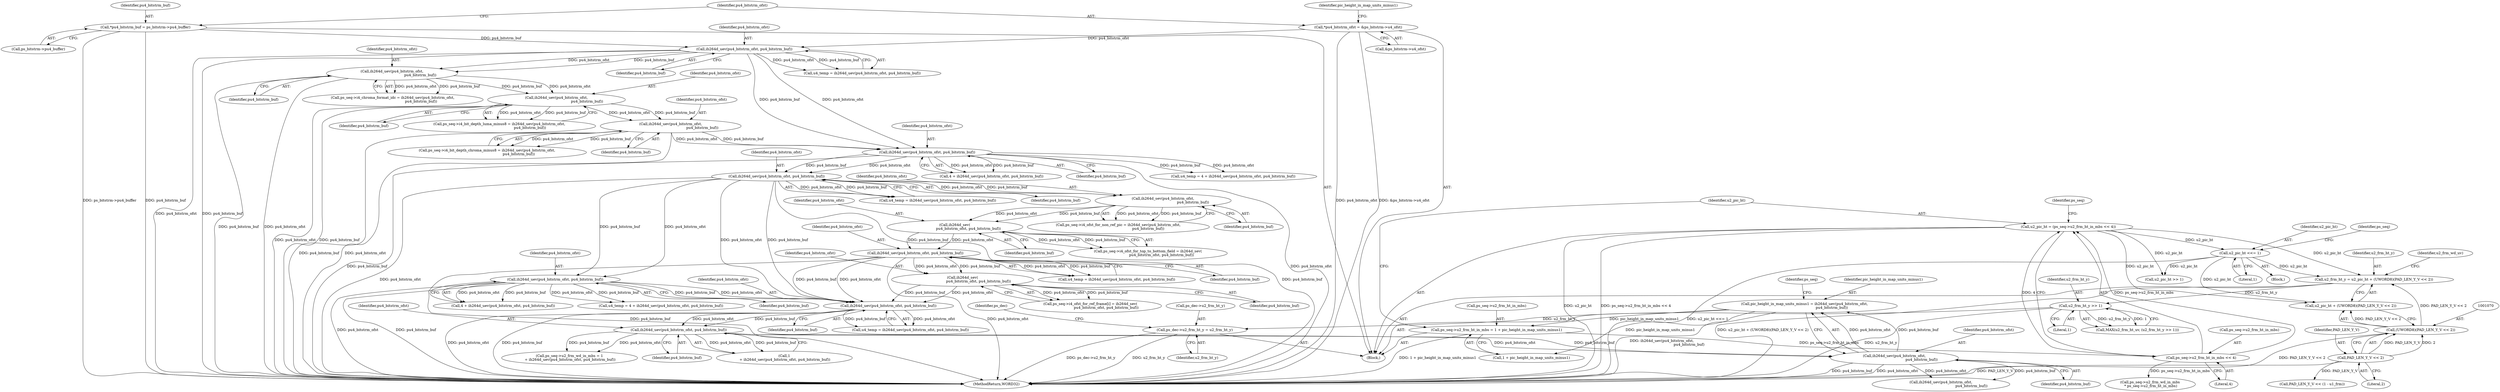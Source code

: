digraph "0_Android_42cf02965b11c397dd37a0063e683cef005bc0ae@pointer" {
"1001417" [label="(Call,ps_dec->u2_frm_ht_y = u2_frm_ht_y)"];
"1001103" [label="(Call,u2_frm_ht_y >> 1)"];
"1001065" [label="(Call,u2_frm_ht_y = u2_pic_ht + (UWORD8)(PAD_LEN_Y_V << 2))"];
"1000854" [label="(Call,u2_pic_ht = (ps_seq->u2_frm_ht_in_mbs << 4))"];
"1000856" [label="(Call,ps_seq->u2_frm_ht_in_mbs << 4)"];
"1000847" [label="(Call,ps_seq->u2_frm_ht_in_mbs = 1 + pic_height_in_map_units_minus1)"];
"1000842" [label="(Call,pic_height_in_map_units_minus1 = ih264d_uev(pu4_bitstrm_ofst,\n                                                pu4_bitstrm_buf))"];
"1000844" [label="(Call,ih264d_uev(pu4_bitstrm_ofst,\n                                                pu4_bitstrm_buf))"];
"1000825" [label="(Call,ih264d_uev(pu4_bitstrm_ofst, pu4_bitstrm_buf))"];
"1000768" [label="(Call,ih264d_uev(pu4_bitstrm_ofst, pu4_bitstrm_buf))"];
"1000756" [label="(Call,ih264d_sev(\n                            pu4_bitstrm_ofst, pu4_bitstrm_buf))"];
"1000719" [label="(Call,ih264d_uev(pu4_bitstrm_ofst, pu4_bitstrm_buf))"];
"1000709" [label="(Call,ih264d_sev(\n                        pu4_bitstrm_ofst, pu4_bitstrm_buf))"];
"1000697" [label="(Call,ih264d_sev(pu4_bitstrm_ofst,\n                                                     pu4_bitstrm_buf))"];
"1000611" [label="(Call,ih264d_uev(pu4_bitstrm_ofst, pu4_bitstrm_buf))"];
"1000573" [label="(Call,ih264d_uev(pu4_bitstrm_ofst, pu4_bitstrm_buf))"];
"1000458" [label="(Call,ih264d_uev(pu4_bitstrm_ofst,\n                                                        pu4_bitstrm_buf))"];
"1000442" [label="(Call,ih264d_uev(pu4_bitstrm_ofst,\n                                                      pu4_bitstrm_buf))"];
"1000426" [label="(Call,ih264d_uev(pu4_bitstrm_ofst,\n                                                  pu4_bitstrm_buf))"];
"1000303" [label="(Call,ih264d_uev(pu4_bitstrm_ofst, pu4_bitstrm_buf))"];
"1000187" [label="(Call,*pu4_bitstrm_ofst = &ps_bitstrm->u4_ofst)"];
"1000181" [label="(Call,*pu4_bitstrm_buf = ps_bitstrm->pu4_buffer)"];
"1000647" [label="(Call,ih264d_uev(pu4_bitstrm_ofst, pu4_bitstrm_buf))"];
"1000955" [label="(Call,u2_pic_ht <<= 1)"];
"1001069" [label="(Call,(UWORD8)(PAD_LEN_Y_V << 2))"];
"1001071" [label="(Call,PAD_LEN_Y_V << 2)"];
"1000422" [label="(Call,ps_seq->i4_chroma_format_idc = ih264d_uev(pu4_bitstrm_ofst,\n                                                  pu4_bitstrm_buf))"];
"1000649" [label="(Identifier,pu4_bitstrm_buf)"];
"1000823" [label="(Call,1\n + ih264d_uev(pu4_bitstrm_ofst, pu4_bitstrm_buf))"];
"1000855" [label="(Identifier,u2_pic_ht)"];
"1000693" [label="(Call,ps_seq->i4_ofst_for_non_ref_pic = ih264d_sev(pu4_bitstrm_ofst,\n                                                     pu4_bitstrm_buf))"];
"1000960" [label="(Identifier,ps_seq)"];
"1000825" [label="(Call,ih264d_uev(pu4_bitstrm_ofst, pu4_bitstrm_buf))"];
"1001507" [label="(MethodReturn,WORD32)"];
"1001065" [label="(Call,u2_frm_ht_y = u2_pic_ht + (UWORD8)(PAD_LEN_Y_V << 2))"];
"1001417" [label="(Call,ps_dec->u2_frm_ht_y = u2_frm_ht_y)"];
"1000844" [label="(Call,ih264d_uev(pu4_bitstrm_ofst,\n                                                pu4_bitstrm_buf))"];
"1000847" [label="(Call,ps_seq->u2_frm_ht_in_mbs = 1 + pic_height_in_map_units_minus1)"];
"1000454" [label="(Call,ps_seq->i4_bit_depth_chroma_minus8 = ih264d_uev(pu4_bitstrm_ofst,\n                                                        pu4_bitstrm_buf))"];
"1000188" [label="(Identifier,pu4_bitstrm_ofst)"];
"1000645" [label="(Call,4 + ih264d_uev(pu4_bitstrm_ofst, pu4_bitstrm_buf))"];
"1000187" [label="(Call,*pu4_bitstrm_ofst = &ps_bitstrm->u4_ofst)"];
"1000301" [label="(Call,u4_temp = ih264d_uev(pu4_bitstrm_ofst, pu4_bitstrm_buf))"];
"1000647" [label="(Call,ih264d_uev(pu4_bitstrm_ofst, pu4_bitstrm_buf))"];
"1000611" [label="(Call,ih264d_uev(pu4_bitstrm_ofst, pu4_bitstrm_buf))"];
"1000183" [label="(Call,ps_bitstrm->pu4_buffer)"];
"1000846" [label="(Identifier,pu4_bitstrm_buf)"];
"1001071" [label="(Call,PAD_LEN_Y_V << 2)"];
"1001418" [label="(Call,ps_dec->u2_frm_ht_y)"];
"1001069" [label="(Call,(UWORD8)(PAD_LEN_Y_V << 2))"];
"1000866" [label="(Call,ps_seq->u2_frm_wd_in_mbs\n * ps_seq->u2_frm_ht_in_mbs)"];
"1000997" [label="(Call,ih264d_uev(pu4_bitstrm_ofst,\n                                                      pu4_bitstrm_buf))"];
"1000427" [label="(Identifier,pu4_bitstrm_ofst)"];
"1000573" [label="(Call,ih264d_uev(pu4_bitstrm_ofst, pu4_bitstrm_buf))"];
"1001067" [label="(Call,u2_pic_ht + (UWORD8)(PAD_LEN_Y_V << 2))"];
"1000758" [label="(Identifier,pu4_bitstrm_buf)"];
"1000181" [label="(Call,*pu4_bitstrm_buf = ps_bitstrm->pu4_buffer)"];
"1000697" [label="(Call,ih264d_sev(pu4_bitstrm_ofst,\n                                                     pu4_bitstrm_buf))"];
"1000955" [label="(Call,u2_pic_ht <<= 1)"];
"1001101" [label="(Call,MAX(u2_frm_ht_uv, (u2_frm_ht_y >> 1)))"];
"1000643" [label="(Call,u4_temp = 4 + ih264d_uev(pu4_bitstrm_ofst, pu4_bitstrm_buf))"];
"1000710" [label="(Identifier,pu4_bitstrm_ofst)"];
"1000609" [label="(Call,u4_temp = ih264d_uev(pu4_bitstrm_ofst, pu4_bitstrm_buf))"];
"1000854" [label="(Call,u2_pic_ht = (ps_seq->u2_frm_ht_in_mbs << 4))"];
"1000766" [label="(Call,u4_temp = ih264d_uev(pu4_bitstrm_ofst, pu4_bitstrm_buf))"];
"1001424" [label="(Identifier,ps_dec)"];
"1000304" [label="(Identifier,pu4_bitstrm_ofst)"];
"1000717" [label="(Call,u4_temp = ih264d_uev(pu4_bitstrm_ofst, pu4_bitstrm_buf))"];
"1000845" [label="(Identifier,pu4_bitstrm_ofst)"];
"1000166" [label="(Block,)"];
"1000757" [label="(Identifier,pu4_bitstrm_ofst)"];
"1000613" [label="(Identifier,pu4_bitstrm_buf)"];
"1000719" [label="(Call,ih264d_uev(pu4_bitstrm_ofst, pu4_bitstrm_buf))"];
"1000720" [label="(Identifier,pu4_bitstrm_ofst)"];
"1000648" [label="(Identifier,pu4_bitstrm_ofst)"];
"1000428" [label="(Identifier,pu4_bitstrm_buf)"];
"1000827" [label="(Identifier,pu4_bitstrm_buf)"];
"1001103" [label="(Call,u2_frm_ht_y >> 1)"];
"1000768" [label="(Call,ih264d_uev(pu4_bitstrm_ofst, pu4_bitstrm_buf))"];
"1000863" [label="(Identifier,ps_seq)"];
"1000849" [label="(Identifier,ps_seq)"];
"1001091" [label="(Call,u2_pic_ht >> 1)"];
"1001073" [label="(Literal,2)"];
"1000458" [label="(Call,ih264d_uev(pu4_bitstrm_ofst,\n                                                        pu4_bitstrm_buf))"];
"1001104" [label="(Identifier,u2_frm_ht_y)"];
"1000305" [label="(Identifier,pu4_bitstrm_buf)"];
"1001066" [label="(Identifier,u2_frm_ht_y)"];
"1000460" [label="(Identifier,pu4_bitstrm_buf)"];
"1000826" [label="(Identifier,pu4_bitstrm_ofst)"];
"1000303" [label="(Call,ih264d_uev(pu4_bitstrm_ofst, pu4_bitstrm_buf))"];
"1000443" [label="(Identifier,pu4_bitstrm_ofst)"];
"1000699" [label="(Identifier,pu4_bitstrm_buf)"];
"1000750" [label="(Call,ps_seq->i4_ofst_for_ref_frame[i] = ih264d_sev(\n                            pu4_bitstrm_ofst, pu4_bitstrm_buf))"];
"1001440" [label="(Call,PAD_LEN_Y_V << (1 - u1_frm))"];
"1000698" [label="(Identifier,pu4_bitstrm_ofst)"];
"1000705" [label="(Call,ps_seq->i4_ofst_for_top_to_bottom_field = ih264d_sev(\n                        pu4_bitstrm_ofst, pu4_bitstrm_buf))"];
"1000438" [label="(Call,ps_seq->i4_bit_depth_luma_minus8 = ih264d_uev(pu4_bitstrm_ofst,\n                                                      pu4_bitstrm_buf))"];
"1000182" [label="(Identifier,pu4_bitstrm_buf)"];
"1000444" [label="(Identifier,pu4_bitstrm_buf)"];
"1000848" [label="(Call,ps_seq->u2_frm_ht_in_mbs)"];
"1000856" [label="(Call,ps_seq->u2_frm_ht_in_mbs << 4)"];
"1000769" [label="(Identifier,pu4_bitstrm_ofst)"];
"1000612" [label="(Identifier,pu4_bitstrm_ofst)"];
"1000459" [label="(Identifier,pu4_bitstrm_ofst)"];
"1000770" [label="(Identifier,pu4_bitstrm_buf)"];
"1000201" [label="(Identifier,pic_height_in_map_units_minus1)"];
"1001421" [label="(Identifier,u2_frm_ht_y)"];
"1000574" [label="(Identifier,pu4_bitstrm_ofst)"];
"1000442" [label="(Call,ih264d_uev(pu4_bitstrm_ofst,\n                                                      pu4_bitstrm_buf))"];
"1000189" [label="(Call,&ps_bitstrm->u4_ofst)"];
"1001072" [label="(Identifier,PAD_LEN_Y_V)"];
"1000851" [label="(Call,1 + pic_height_in_map_units_minus1)"];
"1000571" [label="(Call,4 + ih264d_uev(pu4_bitstrm_ofst, pu4_bitstrm_buf))"];
"1000575" [label="(Identifier,pu4_bitstrm_buf)"];
"1000721" [label="(Identifier,pu4_bitstrm_buf)"];
"1000711" [label="(Identifier,pu4_bitstrm_buf)"];
"1000819" [label="(Call,ps_seq->u2_frm_wd_in_mbs = 1\n + ih264d_uev(pu4_bitstrm_ofst, pu4_bitstrm_buf))"];
"1000957" [label="(Literal,1)"];
"1000756" [label="(Call,ih264d_sev(\n                            pu4_bitstrm_ofst, pu4_bitstrm_buf))"];
"1000709" [label="(Call,ih264d_sev(\n                        pu4_bitstrm_ofst, pu4_bitstrm_buf))"];
"1001105" [label="(Literal,1)"];
"1001075" [label="(Identifier,u2_frm_wd_uv)"];
"1000843" [label="(Identifier,pic_height_in_map_units_minus1)"];
"1000857" [label="(Call,ps_seq->u2_frm_ht_in_mbs)"];
"1000426" [label="(Call,ih264d_uev(pu4_bitstrm_ofst,\n                                                  pu4_bitstrm_buf))"];
"1000842" [label="(Call,pic_height_in_map_units_minus1 = ih264d_uev(pu4_bitstrm_ofst,\n                                                pu4_bitstrm_buf))"];
"1000860" [label="(Literal,4)"];
"1000954" [label="(Block,)"];
"1000956" [label="(Identifier,u2_pic_ht)"];
"1000569" [label="(Call,u4_temp = 4 + ih264d_uev(pu4_bitstrm_ofst, pu4_bitstrm_buf))"];
"1001417" -> "1000166"  [label="AST: "];
"1001417" -> "1001421"  [label="CFG: "];
"1001418" -> "1001417"  [label="AST: "];
"1001421" -> "1001417"  [label="AST: "];
"1001424" -> "1001417"  [label="CFG: "];
"1001417" -> "1001507"  [label="DDG: ps_dec->u2_frm_ht_y"];
"1001417" -> "1001507"  [label="DDG: u2_frm_ht_y"];
"1001103" -> "1001417"  [label="DDG: u2_frm_ht_y"];
"1001103" -> "1001101"  [label="AST: "];
"1001103" -> "1001105"  [label="CFG: "];
"1001104" -> "1001103"  [label="AST: "];
"1001105" -> "1001103"  [label="AST: "];
"1001101" -> "1001103"  [label="CFG: "];
"1001103" -> "1001507"  [label="DDG: u2_frm_ht_y"];
"1001103" -> "1001101"  [label="DDG: u2_frm_ht_y"];
"1001103" -> "1001101"  [label="DDG: 1"];
"1001065" -> "1001103"  [label="DDG: u2_frm_ht_y"];
"1001065" -> "1000166"  [label="AST: "];
"1001065" -> "1001067"  [label="CFG: "];
"1001066" -> "1001065"  [label="AST: "];
"1001067" -> "1001065"  [label="AST: "];
"1001075" -> "1001065"  [label="CFG: "];
"1001065" -> "1001507"  [label="DDG: u2_pic_ht + (UWORD8)(PAD_LEN_Y_V << 2)"];
"1000854" -> "1001065"  [label="DDG: u2_pic_ht"];
"1000955" -> "1001065"  [label="DDG: u2_pic_ht"];
"1001069" -> "1001065"  [label="DDG: PAD_LEN_Y_V << 2"];
"1000854" -> "1000166"  [label="AST: "];
"1000854" -> "1000856"  [label="CFG: "];
"1000855" -> "1000854"  [label="AST: "];
"1000856" -> "1000854"  [label="AST: "];
"1000863" -> "1000854"  [label="CFG: "];
"1000854" -> "1001507"  [label="DDG: u2_pic_ht"];
"1000854" -> "1001507"  [label="DDG: ps_seq->u2_frm_ht_in_mbs << 4"];
"1000856" -> "1000854"  [label="DDG: ps_seq->u2_frm_ht_in_mbs"];
"1000856" -> "1000854"  [label="DDG: 4"];
"1000854" -> "1000955"  [label="DDG: u2_pic_ht"];
"1000854" -> "1001067"  [label="DDG: u2_pic_ht"];
"1000854" -> "1001091"  [label="DDG: u2_pic_ht"];
"1000856" -> "1000860"  [label="CFG: "];
"1000857" -> "1000856"  [label="AST: "];
"1000860" -> "1000856"  [label="AST: "];
"1000847" -> "1000856"  [label="DDG: ps_seq->u2_frm_ht_in_mbs"];
"1000856" -> "1000866"  [label="DDG: ps_seq->u2_frm_ht_in_mbs"];
"1000847" -> "1000166"  [label="AST: "];
"1000847" -> "1000851"  [label="CFG: "];
"1000848" -> "1000847"  [label="AST: "];
"1000851" -> "1000847"  [label="AST: "];
"1000855" -> "1000847"  [label="CFG: "];
"1000847" -> "1001507"  [label="DDG: 1 + pic_height_in_map_units_minus1"];
"1000842" -> "1000847"  [label="DDG: pic_height_in_map_units_minus1"];
"1000842" -> "1000166"  [label="AST: "];
"1000842" -> "1000844"  [label="CFG: "];
"1000843" -> "1000842"  [label="AST: "];
"1000844" -> "1000842"  [label="AST: "];
"1000849" -> "1000842"  [label="CFG: "];
"1000842" -> "1001507"  [label="DDG: ih264d_uev(pu4_bitstrm_ofst,\n                                                pu4_bitstrm_buf)"];
"1000844" -> "1000842"  [label="DDG: pu4_bitstrm_ofst"];
"1000844" -> "1000842"  [label="DDG: pu4_bitstrm_buf"];
"1000842" -> "1000851"  [label="DDG: pic_height_in_map_units_minus1"];
"1000844" -> "1000846"  [label="CFG: "];
"1000845" -> "1000844"  [label="AST: "];
"1000846" -> "1000844"  [label="AST: "];
"1000844" -> "1001507"  [label="DDG: pu4_bitstrm_buf"];
"1000844" -> "1001507"  [label="DDG: pu4_bitstrm_ofst"];
"1000825" -> "1000844"  [label="DDG: pu4_bitstrm_ofst"];
"1000825" -> "1000844"  [label="DDG: pu4_bitstrm_buf"];
"1000844" -> "1000997"  [label="DDG: pu4_bitstrm_ofst"];
"1000844" -> "1000997"  [label="DDG: pu4_bitstrm_buf"];
"1000825" -> "1000823"  [label="AST: "];
"1000825" -> "1000827"  [label="CFG: "];
"1000826" -> "1000825"  [label="AST: "];
"1000827" -> "1000825"  [label="AST: "];
"1000823" -> "1000825"  [label="CFG: "];
"1000825" -> "1000819"  [label="DDG: pu4_bitstrm_ofst"];
"1000825" -> "1000819"  [label="DDG: pu4_bitstrm_buf"];
"1000825" -> "1000823"  [label="DDG: pu4_bitstrm_ofst"];
"1000825" -> "1000823"  [label="DDG: pu4_bitstrm_buf"];
"1000768" -> "1000825"  [label="DDG: pu4_bitstrm_ofst"];
"1000768" -> "1000825"  [label="DDG: pu4_bitstrm_buf"];
"1000768" -> "1000766"  [label="AST: "];
"1000768" -> "1000770"  [label="CFG: "];
"1000769" -> "1000768"  [label="AST: "];
"1000770" -> "1000768"  [label="AST: "];
"1000766" -> "1000768"  [label="CFG: "];
"1000768" -> "1001507"  [label="DDG: pu4_bitstrm_ofst"];
"1000768" -> "1001507"  [label="DDG: pu4_bitstrm_buf"];
"1000768" -> "1000766"  [label="DDG: pu4_bitstrm_ofst"];
"1000768" -> "1000766"  [label="DDG: pu4_bitstrm_buf"];
"1000756" -> "1000768"  [label="DDG: pu4_bitstrm_ofst"];
"1000756" -> "1000768"  [label="DDG: pu4_bitstrm_buf"];
"1000647" -> "1000768"  [label="DDG: pu4_bitstrm_ofst"];
"1000647" -> "1000768"  [label="DDG: pu4_bitstrm_buf"];
"1000719" -> "1000768"  [label="DDG: pu4_bitstrm_ofst"];
"1000719" -> "1000768"  [label="DDG: pu4_bitstrm_buf"];
"1000611" -> "1000768"  [label="DDG: pu4_bitstrm_ofst"];
"1000611" -> "1000768"  [label="DDG: pu4_bitstrm_buf"];
"1000756" -> "1000750"  [label="AST: "];
"1000756" -> "1000758"  [label="CFG: "];
"1000757" -> "1000756"  [label="AST: "];
"1000758" -> "1000756"  [label="AST: "];
"1000750" -> "1000756"  [label="CFG: "];
"1000756" -> "1000750"  [label="DDG: pu4_bitstrm_ofst"];
"1000756" -> "1000750"  [label="DDG: pu4_bitstrm_buf"];
"1000719" -> "1000756"  [label="DDG: pu4_bitstrm_ofst"];
"1000719" -> "1000756"  [label="DDG: pu4_bitstrm_buf"];
"1000719" -> "1000717"  [label="AST: "];
"1000719" -> "1000721"  [label="CFG: "];
"1000720" -> "1000719"  [label="AST: "];
"1000721" -> "1000719"  [label="AST: "];
"1000717" -> "1000719"  [label="CFG: "];
"1000719" -> "1001507"  [label="DDG: pu4_bitstrm_buf"];
"1000719" -> "1001507"  [label="DDG: pu4_bitstrm_ofst"];
"1000719" -> "1000717"  [label="DDG: pu4_bitstrm_ofst"];
"1000719" -> "1000717"  [label="DDG: pu4_bitstrm_buf"];
"1000709" -> "1000719"  [label="DDG: pu4_bitstrm_ofst"];
"1000709" -> "1000719"  [label="DDG: pu4_bitstrm_buf"];
"1000709" -> "1000705"  [label="AST: "];
"1000709" -> "1000711"  [label="CFG: "];
"1000710" -> "1000709"  [label="AST: "];
"1000711" -> "1000709"  [label="AST: "];
"1000705" -> "1000709"  [label="CFG: "];
"1000709" -> "1000705"  [label="DDG: pu4_bitstrm_ofst"];
"1000709" -> "1000705"  [label="DDG: pu4_bitstrm_buf"];
"1000697" -> "1000709"  [label="DDG: pu4_bitstrm_ofst"];
"1000697" -> "1000709"  [label="DDG: pu4_bitstrm_buf"];
"1000697" -> "1000693"  [label="AST: "];
"1000697" -> "1000699"  [label="CFG: "];
"1000698" -> "1000697"  [label="AST: "];
"1000699" -> "1000697"  [label="AST: "];
"1000693" -> "1000697"  [label="CFG: "];
"1000697" -> "1000693"  [label="DDG: pu4_bitstrm_ofst"];
"1000697" -> "1000693"  [label="DDG: pu4_bitstrm_buf"];
"1000611" -> "1000697"  [label="DDG: pu4_bitstrm_ofst"];
"1000611" -> "1000697"  [label="DDG: pu4_bitstrm_buf"];
"1000611" -> "1000609"  [label="AST: "];
"1000611" -> "1000613"  [label="CFG: "];
"1000612" -> "1000611"  [label="AST: "];
"1000613" -> "1000611"  [label="AST: "];
"1000609" -> "1000611"  [label="CFG: "];
"1000611" -> "1001507"  [label="DDG: pu4_bitstrm_buf"];
"1000611" -> "1001507"  [label="DDG: pu4_bitstrm_ofst"];
"1000611" -> "1000609"  [label="DDG: pu4_bitstrm_ofst"];
"1000611" -> "1000609"  [label="DDG: pu4_bitstrm_buf"];
"1000573" -> "1000611"  [label="DDG: pu4_bitstrm_ofst"];
"1000573" -> "1000611"  [label="DDG: pu4_bitstrm_buf"];
"1000611" -> "1000647"  [label="DDG: pu4_bitstrm_ofst"];
"1000611" -> "1000647"  [label="DDG: pu4_bitstrm_buf"];
"1000573" -> "1000571"  [label="AST: "];
"1000573" -> "1000575"  [label="CFG: "];
"1000574" -> "1000573"  [label="AST: "];
"1000575" -> "1000573"  [label="AST: "];
"1000571" -> "1000573"  [label="CFG: "];
"1000573" -> "1001507"  [label="DDG: pu4_bitstrm_buf"];
"1000573" -> "1001507"  [label="DDG: pu4_bitstrm_ofst"];
"1000573" -> "1000569"  [label="DDG: pu4_bitstrm_ofst"];
"1000573" -> "1000569"  [label="DDG: pu4_bitstrm_buf"];
"1000573" -> "1000571"  [label="DDG: pu4_bitstrm_ofst"];
"1000573" -> "1000571"  [label="DDG: pu4_bitstrm_buf"];
"1000458" -> "1000573"  [label="DDG: pu4_bitstrm_ofst"];
"1000458" -> "1000573"  [label="DDG: pu4_bitstrm_buf"];
"1000303" -> "1000573"  [label="DDG: pu4_bitstrm_ofst"];
"1000303" -> "1000573"  [label="DDG: pu4_bitstrm_buf"];
"1000458" -> "1000454"  [label="AST: "];
"1000458" -> "1000460"  [label="CFG: "];
"1000459" -> "1000458"  [label="AST: "];
"1000460" -> "1000458"  [label="AST: "];
"1000454" -> "1000458"  [label="CFG: "];
"1000458" -> "1001507"  [label="DDG: pu4_bitstrm_buf"];
"1000458" -> "1001507"  [label="DDG: pu4_bitstrm_ofst"];
"1000458" -> "1000454"  [label="DDG: pu4_bitstrm_ofst"];
"1000458" -> "1000454"  [label="DDG: pu4_bitstrm_buf"];
"1000442" -> "1000458"  [label="DDG: pu4_bitstrm_ofst"];
"1000442" -> "1000458"  [label="DDG: pu4_bitstrm_buf"];
"1000442" -> "1000438"  [label="AST: "];
"1000442" -> "1000444"  [label="CFG: "];
"1000443" -> "1000442"  [label="AST: "];
"1000444" -> "1000442"  [label="AST: "];
"1000438" -> "1000442"  [label="CFG: "];
"1000442" -> "1001507"  [label="DDG: pu4_bitstrm_ofst"];
"1000442" -> "1001507"  [label="DDG: pu4_bitstrm_buf"];
"1000442" -> "1000438"  [label="DDG: pu4_bitstrm_ofst"];
"1000442" -> "1000438"  [label="DDG: pu4_bitstrm_buf"];
"1000426" -> "1000442"  [label="DDG: pu4_bitstrm_ofst"];
"1000426" -> "1000442"  [label="DDG: pu4_bitstrm_buf"];
"1000426" -> "1000422"  [label="AST: "];
"1000426" -> "1000428"  [label="CFG: "];
"1000427" -> "1000426"  [label="AST: "];
"1000428" -> "1000426"  [label="AST: "];
"1000422" -> "1000426"  [label="CFG: "];
"1000426" -> "1001507"  [label="DDG: pu4_bitstrm_buf"];
"1000426" -> "1001507"  [label="DDG: pu4_bitstrm_ofst"];
"1000426" -> "1000422"  [label="DDG: pu4_bitstrm_ofst"];
"1000426" -> "1000422"  [label="DDG: pu4_bitstrm_buf"];
"1000303" -> "1000426"  [label="DDG: pu4_bitstrm_ofst"];
"1000303" -> "1000426"  [label="DDG: pu4_bitstrm_buf"];
"1000303" -> "1000301"  [label="AST: "];
"1000303" -> "1000305"  [label="CFG: "];
"1000304" -> "1000303"  [label="AST: "];
"1000305" -> "1000303"  [label="AST: "];
"1000301" -> "1000303"  [label="CFG: "];
"1000303" -> "1001507"  [label="DDG: pu4_bitstrm_ofst"];
"1000303" -> "1001507"  [label="DDG: pu4_bitstrm_buf"];
"1000303" -> "1000301"  [label="DDG: pu4_bitstrm_ofst"];
"1000303" -> "1000301"  [label="DDG: pu4_bitstrm_buf"];
"1000187" -> "1000303"  [label="DDG: pu4_bitstrm_ofst"];
"1000181" -> "1000303"  [label="DDG: pu4_bitstrm_buf"];
"1000187" -> "1000166"  [label="AST: "];
"1000187" -> "1000189"  [label="CFG: "];
"1000188" -> "1000187"  [label="AST: "];
"1000189" -> "1000187"  [label="AST: "];
"1000201" -> "1000187"  [label="CFG: "];
"1000187" -> "1001507"  [label="DDG: pu4_bitstrm_ofst"];
"1000187" -> "1001507"  [label="DDG: &ps_bitstrm->u4_ofst"];
"1000181" -> "1000166"  [label="AST: "];
"1000181" -> "1000183"  [label="CFG: "];
"1000182" -> "1000181"  [label="AST: "];
"1000183" -> "1000181"  [label="AST: "];
"1000188" -> "1000181"  [label="CFG: "];
"1000181" -> "1001507"  [label="DDG: pu4_bitstrm_buf"];
"1000181" -> "1001507"  [label="DDG: ps_bitstrm->pu4_buffer"];
"1000647" -> "1000645"  [label="AST: "];
"1000647" -> "1000649"  [label="CFG: "];
"1000648" -> "1000647"  [label="AST: "];
"1000649" -> "1000647"  [label="AST: "];
"1000645" -> "1000647"  [label="CFG: "];
"1000647" -> "1001507"  [label="DDG: pu4_bitstrm_ofst"];
"1000647" -> "1001507"  [label="DDG: pu4_bitstrm_buf"];
"1000647" -> "1000643"  [label="DDG: pu4_bitstrm_ofst"];
"1000647" -> "1000643"  [label="DDG: pu4_bitstrm_buf"];
"1000647" -> "1000645"  [label="DDG: pu4_bitstrm_ofst"];
"1000647" -> "1000645"  [label="DDG: pu4_bitstrm_buf"];
"1000955" -> "1000954"  [label="AST: "];
"1000955" -> "1000957"  [label="CFG: "];
"1000956" -> "1000955"  [label="AST: "];
"1000957" -> "1000955"  [label="AST: "];
"1000960" -> "1000955"  [label="CFG: "];
"1000955" -> "1001507"  [label="DDG: u2_pic_ht <<= 1"];
"1000955" -> "1001067"  [label="DDG: u2_pic_ht"];
"1000955" -> "1001091"  [label="DDG: u2_pic_ht"];
"1001069" -> "1001067"  [label="AST: "];
"1001069" -> "1001071"  [label="CFG: "];
"1001070" -> "1001069"  [label="AST: "];
"1001071" -> "1001069"  [label="AST: "];
"1001067" -> "1001069"  [label="CFG: "];
"1001069" -> "1001507"  [label="DDG: PAD_LEN_Y_V << 2"];
"1001069" -> "1001067"  [label="DDG: PAD_LEN_Y_V << 2"];
"1001071" -> "1001069"  [label="DDG: PAD_LEN_Y_V"];
"1001071" -> "1001069"  [label="DDG: 2"];
"1001071" -> "1001073"  [label="CFG: "];
"1001072" -> "1001071"  [label="AST: "];
"1001073" -> "1001071"  [label="AST: "];
"1001071" -> "1001507"  [label="DDG: PAD_LEN_Y_V"];
"1001071" -> "1001440"  [label="DDG: PAD_LEN_Y_V"];
}
